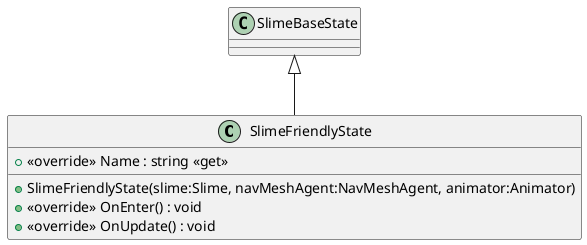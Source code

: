 @startuml
class SlimeFriendlyState {
    + <<override>> Name : string <<get>>
    + SlimeFriendlyState(slime:Slime, navMeshAgent:NavMeshAgent, animator:Animator)
    + <<override>> OnEnter() : void
    + <<override>> OnUpdate() : void
}
SlimeBaseState <|-- SlimeFriendlyState
@enduml
